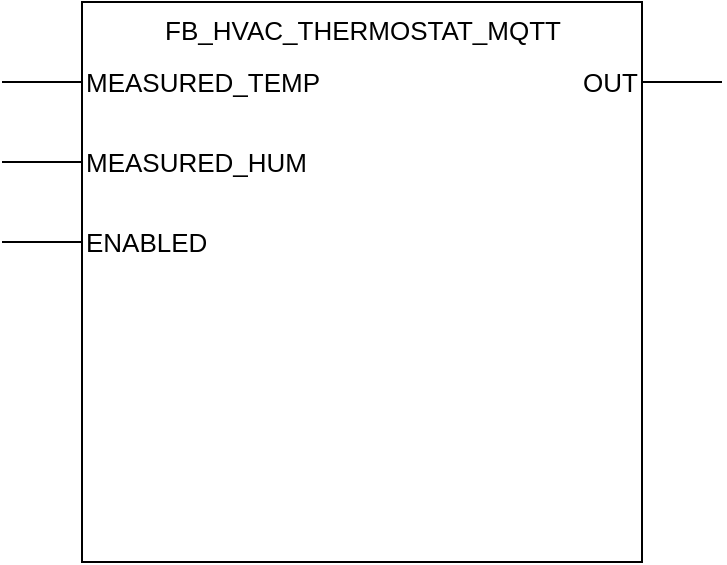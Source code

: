 <mxfile version="17.2.4" type="device"><diagram id="L7VXHb7HPVanLy-8BAZJ" name="Page-1"><mxGraphModel dx="944" dy="583" grid="1" gridSize="10" guides="1" tooltips="1" connect="1" arrows="1" fold="1" page="1" pageScale="1" pageWidth="850" pageHeight="1100" math="0" shadow="0"><root><mxCell id="0"/><mxCell id="1" parent="0"/><mxCell id="vRteBLpJl_pFvORW3SE5-1" value="" style="whiteSpace=wrap;html=1;aspect=fixed;" parent="1" vertex="1"><mxGeometry x="200" y="160" width="280" height="280" as="geometry"/></mxCell><mxCell id="vRteBLpJl_pFvORW3SE5-2" value="&lt;div&gt;&lt;span&gt;FB_HVAC_THERMOSTAT_MQTT&lt;/span&gt;&lt;/div&gt;" style="text;html=1;align=center;fontSize=13;" parent="1" vertex="1"><mxGeometry x="235" y="160" width="210" height="30" as="geometry"/></mxCell><mxCell id="vRteBLpJl_pFvORW3SE5-3" value="" style="endArrow=none;html=1;fontSize=13;" parent="1" edge="1"><mxGeometry width="50" height="50" relative="1" as="geometry"><mxPoint x="160" y="200" as="sourcePoint"/><mxPoint x="200" y="200" as="targetPoint"/><Array as="points"><mxPoint x="160" y="200"/></Array></mxGeometry></mxCell><mxCell id="vRteBLpJl_pFvORW3SE5-4" value="MEASURED_TEMP" style="text;html=1;strokeColor=none;fillColor=none;align=left;verticalAlign=middle;whiteSpace=wrap;rounded=0;fontSize=13;" parent="1" vertex="1"><mxGeometry x="200" y="190" width="80" height="20" as="geometry"/></mxCell><mxCell id="vRteBLpJl_pFvORW3SE5-5" value="" style="endArrow=none;html=1;fontSize=13;" parent="1" edge="1"><mxGeometry width="50" height="50" relative="1" as="geometry"><mxPoint x="480" y="200" as="sourcePoint"/><mxPoint x="520" y="200" as="targetPoint"/><Array as="points"><mxPoint x="480" y="200"/></Array></mxGeometry></mxCell><mxCell id="vRteBLpJl_pFvORW3SE5-8" value="OUT" style="text;html=1;strokeColor=none;fillColor=none;align=right;verticalAlign=middle;whiteSpace=wrap;rounded=0;fontSize=13;" parent="1" vertex="1"><mxGeometry x="400" y="190" width="80" height="20" as="geometry"/></mxCell><mxCell id="lc7O5rkOPnBYon0_0zEi-1" value="" style="endArrow=none;html=1;fontSize=13;" edge="1" parent="1"><mxGeometry width="50" height="50" relative="1" as="geometry"><mxPoint x="160" y="240" as="sourcePoint"/><mxPoint x="200" y="240" as="targetPoint"/><Array as="points"><mxPoint x="160" y="240"/></Array></mxGeometry></mxCell><mxCell id="lc7O5rkOPnBYon0_0zEi-2" value="MEASURED_HUM" style="text;html=1;strokeColor=none;fillColor=none;align=left;verticalAlign=middle;whiteSpace=wrap;rounded=0;fontSize=13;" vertex="1" parent="1"><mxGeometry x="200" y="230" width="80" height="20" as="geometry"/></mxCell><mxCell id="lc7O5rkOPnBYon0_0zEi-3" value="" style="endArrow=none;html=1;fontSize=13;" edge="1" parent="1"><mxGeometry width="50" height="50" relative="1" as="geometry"><mxPoint x="160" y="280" as="sourcePoint"/><mxPoint x="200" y="280" as="targetPoint"/><Array as="points"><mxPoint x="160" y="280"/></Array></mxGeometry></mxCell><mxCell id="lc7O5rkOPnBYon0_0zEi-4" value="ENABLED" style="text;html=1;strokeColor=none;fillColor=none;align=left;verticalAlign=middle;whiteSpace=wrap;rounded=0;fontSize=13;" vertex="1" parent="1"><mxGeometry x="200" y="270" width="80" height="20" as="geometry"/></mxCell></root></mxGraphModel></diagram></mxfile>